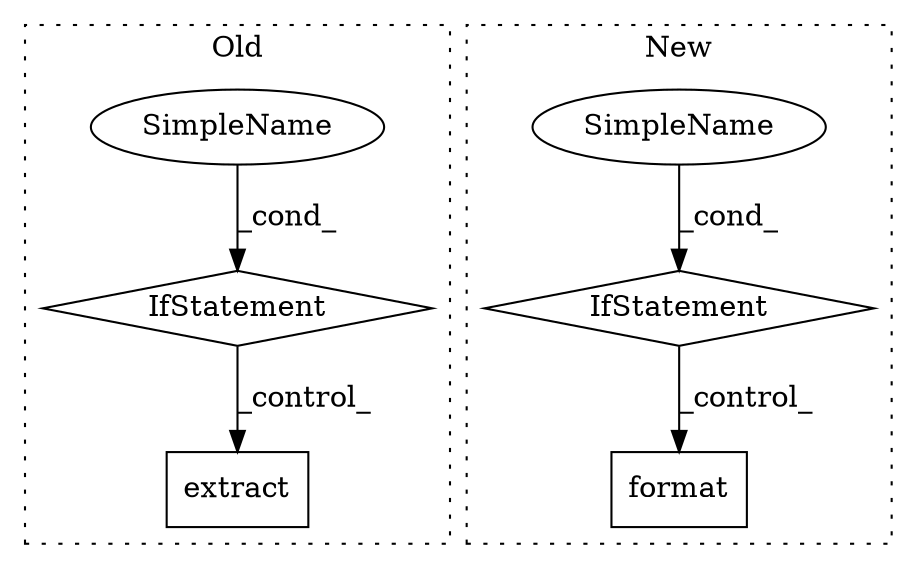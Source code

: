 digraph G {
subgraph cluster0 {
1 [label="extract" a="32" s="3150" l="9" shape="box"];
4 [label="IfStatement" a="25" s="2553,2573" l="4,2" shape="diamond"];
6 [label="SimpleName" a="42" s="" l="" shape="ellipse"];
label = "Old";
style="dotted";
}
subgraph cluster1 {
2 [label="format" a="32" s="3257,3265" l="7,1" shape="box"];
3 [label="IfStatement" a="25" s="2753,2788" l="4,2" shape="diamond"];
5 [label="SimpleName" a="42" s="" l="" shape="ellipse"];
label = "New";
style="dotted";
}
3 -> 2 [label="_control_"];
4 -> 1 [label="_control_"];
5 -> 3 [label="_cond_"];
6 -> 4 [label="_cond_"];
}